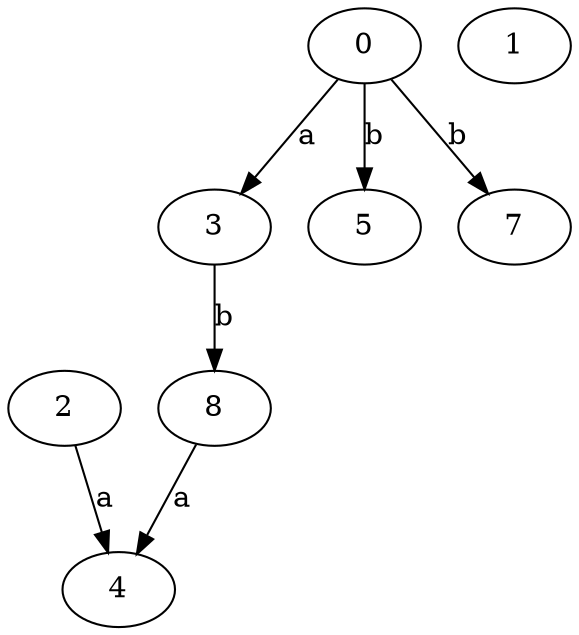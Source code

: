 strict digraph  {
2;
3;
0;
4;
5;
7;
1;
8;
2 -> 4  [label=a];
3 -> 8  [label=b];
0 -> 3  [label=a];
0 -> 5  [label=b];
0 -> 7  [label=b];
8 -> 4  [label=a];
}
